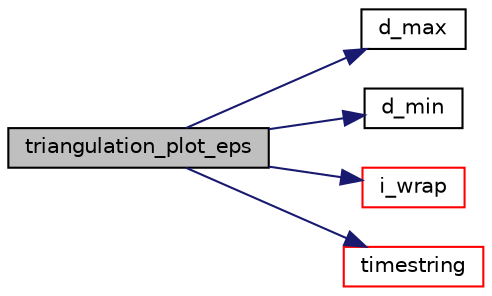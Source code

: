 digraph "triangulation_plot_eps"
{
  bgcolor="transparent";
  edge [fontname="Helvetica",fontsize="10",labelfontname="Helvetica",labelfontsize="10"];
  node [fontname="Helvetica",fontsize="10",shape=record];
  rankdir="LR";
  Node1 [label="triangulation_plot_eps",height=0.2,width=0.4,color="black", fillcolor="grey75", style="filled", fontcolor="black"];
  Node1 -> Node2 [color="midnightblue",fontsize="10",style="solid",fontname="Helvetica"];
  Node2 [label="d_max",height=0.2,width=0.4,color="black",URL="$a07496.html#a98e74fb1d7ddf3aa0cdddde942c8d100"];
  Node1 -> Node3 [color="midnightblue",fontsize="10",style="solid",fontname="Helvetica"];
  Node3 [label="d_min",height=0.2,width=0.4,color="black",URL="$a07496.html#a252ca2ebbcc9ab130698a95dd8474b0b"];
  Node1 -> Node4 [color="midnightblue",fontsize="10",style="solid",fontname="Helvetica"];
  Node4 [label="i_wrap",height=0.2,width=0.4,color="red",URL="$a07496.html#a11fbbac3971a83024d672c3a3571ecef"];
  Node1 -> Node5 [color="midnightblue",fontsize="10",style="solid",fontname="Helvetica"];
  Node5 [label="timestring",height=0.2,width=0.4,color="red",URL="$a07496.html#a79fe05523492de95c87dab1a85c6557a"];
}
